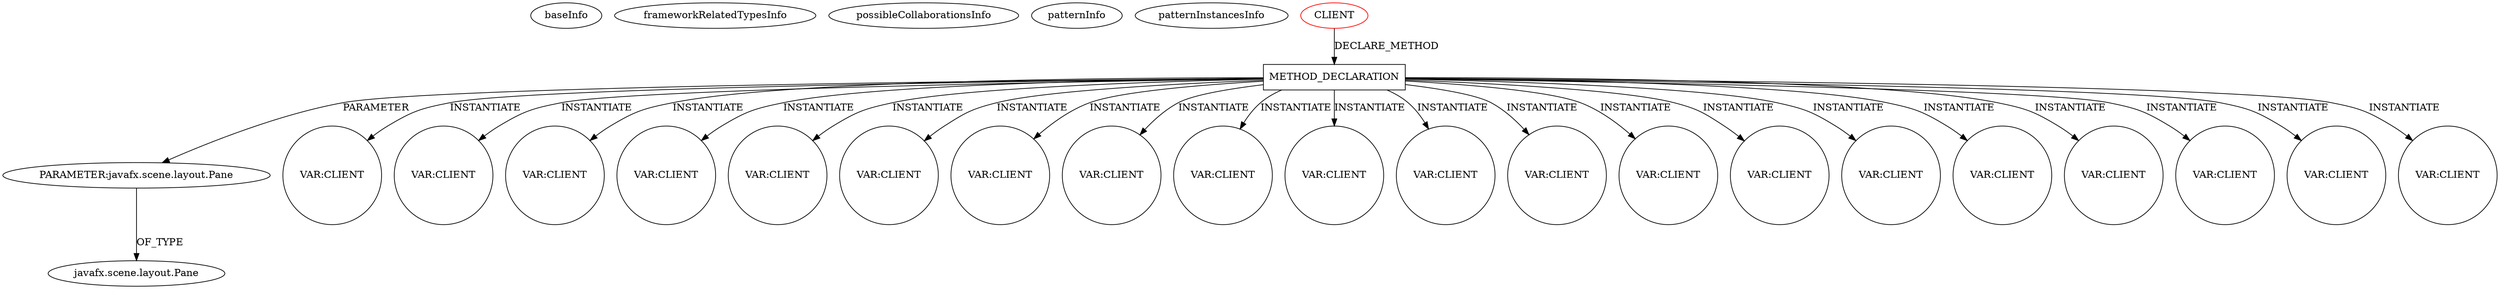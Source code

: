 digraph {
baseInfo[graphId=3446,category="pattern",isAnonymous=false,possibleRelation=false]
frameworkRelatedTypesInfo[]
possibleCollaborationsInfo[]
patternInfo[frequency=3.0,patternRootClient=0]
patternInstancesInfo[0="Maxxa-MT-common~/Maxxa-MT-common/MT-common-master/src/cz/commons/example/graphics/branchNode/BranchElementExample.java~BranchElementExample~916",1="Maxxa-MT-common~/Maxxa-MT-common/MT-common-master/src/cz/commons/example/graphics/layoutManager/Example.java~Example~920",2="Maxxa-MT-common~/Maxxa-MT-common/MT-common-master/src/cz/commons/example/graphics/layoutManager/ExampleWithSecondPointCalculation.java~ExampleWithSecondPointCalculation~919"]
3[label="PARAMETER:javafx.scene.layout.Pane",vertexType="PARAMETER_DECLARATION",isFrameworkType=false]
4[label="javafx.scene.layout.Pane",vertexType="FRAMEWORK_CLASS_TYPE",isFrameworkType=false]
2[label="METHOD_DECLARATION",vertexType="CLIENT_METHOD_DECLARATION",isFrameworkType=false,shape=box]
0[label="CLIENT",vertexType="ROOT_CLIENT_CLASS_DECLARATION",isFrameworkType=false,color=red]
58[label="VAR:CLIENT",vertexType="VARIABLE_EXPRESION",isFrameworkType=false,shape=circle]
19[label="VAR:CLIENT",vertexType="VARIABLE_EXPRESION",isFrameworkType=false,shape=circle]
97[label="VAR:CLIENT",vertexType="VARIABLE_EXPRESION",isFrameworkType=false,shape=circle]
73[label="VAR:CLIENT",vertexType="VARIABLE_EXPRESION",isFrameworkType=false,shape=circle]
16[label="VAR:CLIENT",vertexType="VARIABLE_EXPRESION",isFrameworkType=false,shape=circle]
37[label="VAR:CLIENT",vertexType="VARIABLE_EXPRESION",isFrameworkType=false,shape=circle]
85[label="VAR:CLIENT",vertexType="VARIABLE_EXPRESION",isFrameworkType=false,shape=circle]
67[label="VAR:CLIENT",vertexType="VARIABLE_EXPRESION",isFrameworkType=false,shape=circle]
52[label="VAR:CLIENT",vertexType="VARIABLE_EXPRESION",isFrameworkType=false,shape=circle]
6[label="VAR:CLIENT",vertexType="VARIABLE_EXPRESION",isFrameworkType=false,shape=circle]
79[label="VAR:CLIENT",vertexType="VARIABLE_EXPRESION",isFrameworkType=false,shape=circle]
40[label="VAR:CLIENT",vertexType="VARIABLE_EXPRESION",isFrameworkType=false,shape=circle]
91[label="VAR:CLIENT",vertexType="VARIABLE_EXPRESION",isFrameworkType=false,shape=circle]
64[label="VAR:CLIENT",vertexType="VARIABLE_EXPRESION",isFrameworkType=false,shape=circle]
70[label="VAR:CLIENT",vertexType="VARIABLE_EXPRESION",isFrameworkType=false,shape=circle]
13[label="VAR:CLIENT",vertexType="VARIABLE_EXPRESION",isFrameworkType=false,shape=circle]
46[label="VAR:CLIENT",vertexType="VARIABLE_EXPRESION",isFrameworkType=false,shape=circle]
49[label="VAR:CLIENT",vertexType="VARIABLE_EXPRESION",isFrameworkType=false,shape=circle]
28[label="VAR:CLIENT",vertexType="VARIABLE_EXPRESION",isFrameworkType=false,shape=circle]
88[label="VAR:CLIENT",vertexType="VARIABLE_EXPRESION",isFrameworkType=false,shape=circle]
3->4[label="OF_TYPE"]
2->40[label="INSTANTIATE"]
2->6[label="INSTANTIATE"]
2->64[label="INSTANTIATE"]
2->91[label="INSTANTIATE"]
2->58[label="INSTANTIATE"]
0->2[label="DECLARE_METHOD"]
2->37[label="INSTANTIATE"]
2->70[label="INSTANTIATE"]
2->88[label="INSTANTIATE"]
2->46[label="INSTANTIATE"]
2->13[label="INSTANTIATE"]
2->85[label="INSTANTIATE"]
2->3[label="PARAMETER"]
2->49[label="INSTANTIATE"]
2->28[label="INSTANTIATE"]
2->16[label="INSTANTIATE"]
2->52[label="INSTANTIATE"]
2->67[label="INSTANTIATE"]
2->97[label="INSTANTIATE"]
2->19[label="INSTANTIATE"]
2->73[label="INSTANTIATE"]
2->79[label="INSTANTIATE"]
}
